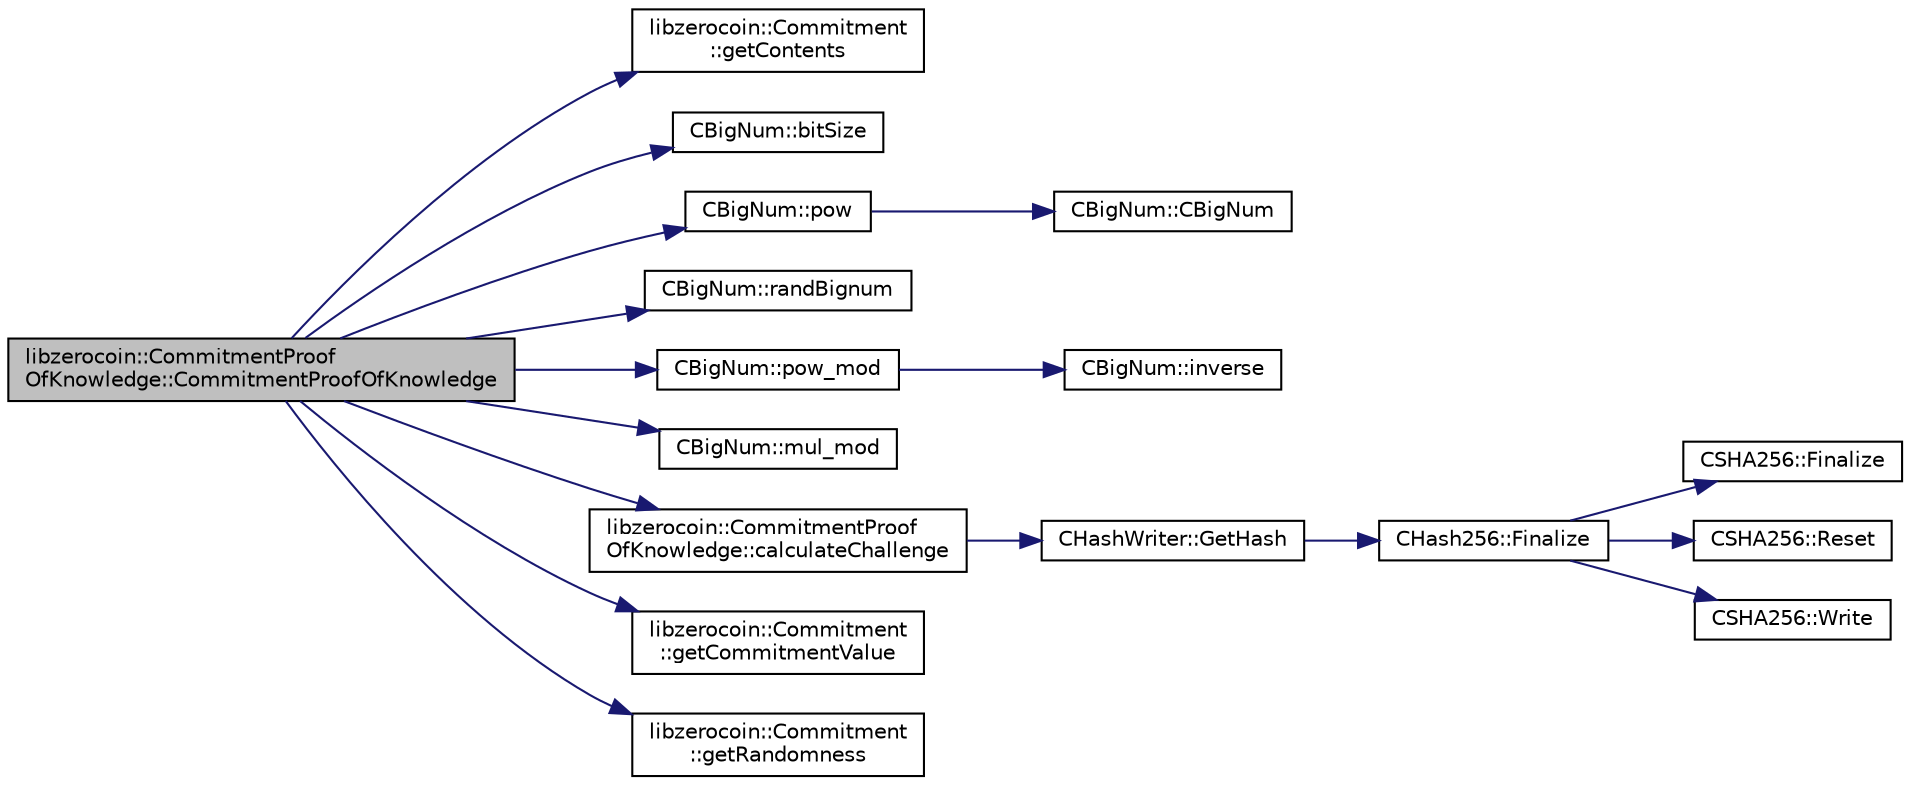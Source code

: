 digraph "libzerocoin::CommitmentProofOfKnowledge::CommitmentProofOfKnowledge"
{
  edge [fontname="Helvetica",fontsize="10",labelfontname="Helvetica",labelfontsize="10"];
  node [fontname="Helvetica",fontsize="10",shape=record];
  rankdir="LR";
  Node2 [label="libzerocoin::CommitmentProof\lOfKnowledge::CommitmentProofOfKnowledge",height=0.2,width=0.4,color="black", fillcolor="grey75", style="filled", fontcolor="black"];
  Node2 -> Node3 [color="midnightblue",fontsize="10",style="solid",fontname="Helvetica"];
  Node3 [label="libzerocoin::Commitment\l::getContents",height=0.2,width=0.4,color="black", fillcolor="white", style="filled",URL="$classlibzerocoin_1_1_commitment.html#acde85382375c1ded6b51612903cd1ac7"];
  Node2 -> Node4 [color="midnightblue",fontsize="10",style="solid",fontname="Helvetica"];
  Node4 [label="CBigNum::bitSize",height=0.2,width=0.4,color="black", fillcolor="white", style="filled",URL="$class_c_big_num.html#ab4b035b81263dcba7b996997ecdcea8d",tooltip="Returns the size in bits of the underlying bignum. "];
  Node2 -> Node5 [color="midnightblue",fontsize="10",style="solid",fontname="Helvetica"];
  Node5 [label="CBigNum::pow",height=0.2,width=0.4,color="black", fillcolor="white", style="filled",URL="$class_c_big_num.html#aa8c79c0a8ca34ed34ef315047137ecc7",tooltip="exponentiation with an int. "];
  Node5 -> Node6 [color="midnightblue",fontsize="10",style="solid",fontname="Helvetica"];
  Node6 [label="CBigNum::CBigNum",height=0.2,width=0.4,color="black", fillcolor="white", style="filled",URL="$class_c_big_num.html#a272ed55454635b770e181bddc1a9c071"];
  Node2 -> Node7 [color="midnightblue",fontsize="10",style="solid",fontname="Helvetica"];
  Node7 [label="CBigNum::randBignum",height=0.2,width=0.4,color="black", fillcolor="white", style="filled",URL="$class_c_big_num.html#a83e20522f042dd2b738bd26e21605e3b",tooltip="Generates a cryptographically secure random number between zero and range exclusive i..."];
  Node2 -> Node8 [color="midnightblue",fontsize="10",style="solid",fontname="Helvetica"];
  Node8 [label="CBigNum::pow_mod",height=0.2,width=0.4,color="black", fillcolor="white", style="filled",URL="$class_c_big_num.html#a949004e3f63921b28b4e245624854289",tooltip="modular exponentiation: this^e mod n "];
  Node8 -> Node9 [color="midnightblue",fontsize="10",style="solid",fontname="Helvetica"];
  Node9 [label="CBigNum::inverse",height=0.2,width=0.4,color="black", fillcolor="white", style="filled",URL="$class_c_big_num.html#ace6cb4447751b27f00139d60dd8ebba4",tooltip="Calculates the inverse of this element mod m. "];
  Node2 -> Node10 [color="midnightblue",fontsize="10",style="solid",fontname="Helvetica"];
  Node10 [label="CBigNum::mul_mod",height=0.2,width=0.4,color="black", fillcolor="white", style="filled",URL="$class_c_big_num.html#abf7973e872561306532d90386d325875",tooltip="modular multiplication: (this * b) mod m "];
  Node2 -> Node11 [color="midnightblue",fontsize="10",style="solid",fontname="Helvetica"];
  Node11 [label="libzerocoin::CommitmentProof\lOfKnowledge::calculateChallenge",height=0.2,width=0.4,color="black", fillcolor="white", style="filled",URL="$classlibzerocoin_1_1_commitment_proof_of_knowledge.html#a267631e6e1829578b8ea6073c21c8d96"];
  Node11 -> Node12 [color="midnightblue",fontsize="10",style="solid",fontname="Helvetica"];
  Node12 [label="CHashWriter::GetHash",height=0.2,width=0.4,color="black", fillcolor="white", style="filled",URL="$class_c_hash_writer.html#ae94a937211502eabf19477630090093a"];
  Node12 -> Node13 [color="midnightblue",fontsize="10",style="solid",fontname="Helvetica"];
  Node13 [label="CHash256::Finalize",height=0.2,width=0.4,color="black", fillcolor="white", style="filled",URL="$class_c_hash256.html#aa8a70c1b7cf24ce7d00240a1131cf4e7"];
  Node13 -> Node14 [color="midnightblue",fontsize="10",style="solid",fontname="Helvetica"];
  Node14 [label="CSHA256::Finalize",height=0.2,width=0.4,color="black", fillcolor="white", style="filled",URL="$class_c_s_h_a256.html#a4259230be0caefa590bc324fc12b9b90"];
  Node13 -> Node15 [color="midnightblue",fontsize="10",style="solid",fontname="Helvetica"];
  Node15 [label="CSHA256::Reset",height=0.2,width=0.4,color="black", fillcolor="white", style="filled",URL="$class_c_s_h_a256.html#a2122395dd5604990eaa0077b43a0e8d4"];
  Node13 -> Node16 [color="midnightblue",fontsize="10",style="solid",fontname="Helvetica"];
  Node16 [label="CSHA256::Write",height=0.2,width=0.4,color="black", fillcolor="white", style="filled",URL="$class_c_s_h_a256.html#a9d7de520a562655da85349372820c883"];
  Node2 -> Node17 [color="midnightblue",fontsize="10",style="solid",fontname="Helvetica"];
  Node17 [label="libzerocoin::Commitment\l::getCommitmentValue",height=0.2,width=0.4,color="black", fillcolor="white", style="filled",URL="$classlibzerocoin_1_1_commitment.html#a512ade1b225b10f92f71b3c05869c23a"];
  Node2 -> Node18 [color="midnightblue",fontsize="10",style="solid",fontname="Helvetica"];
  Node18 [label="libzerocoin::Commitment\l::getRandomness",height=0.2,width=0.4,color="black", fillcolor="white", style="filled",URL="$classlibzerocoin_1_1_commitment.html#ac84eccbba59e5c0cb76ee8fd827d80de"];
}
